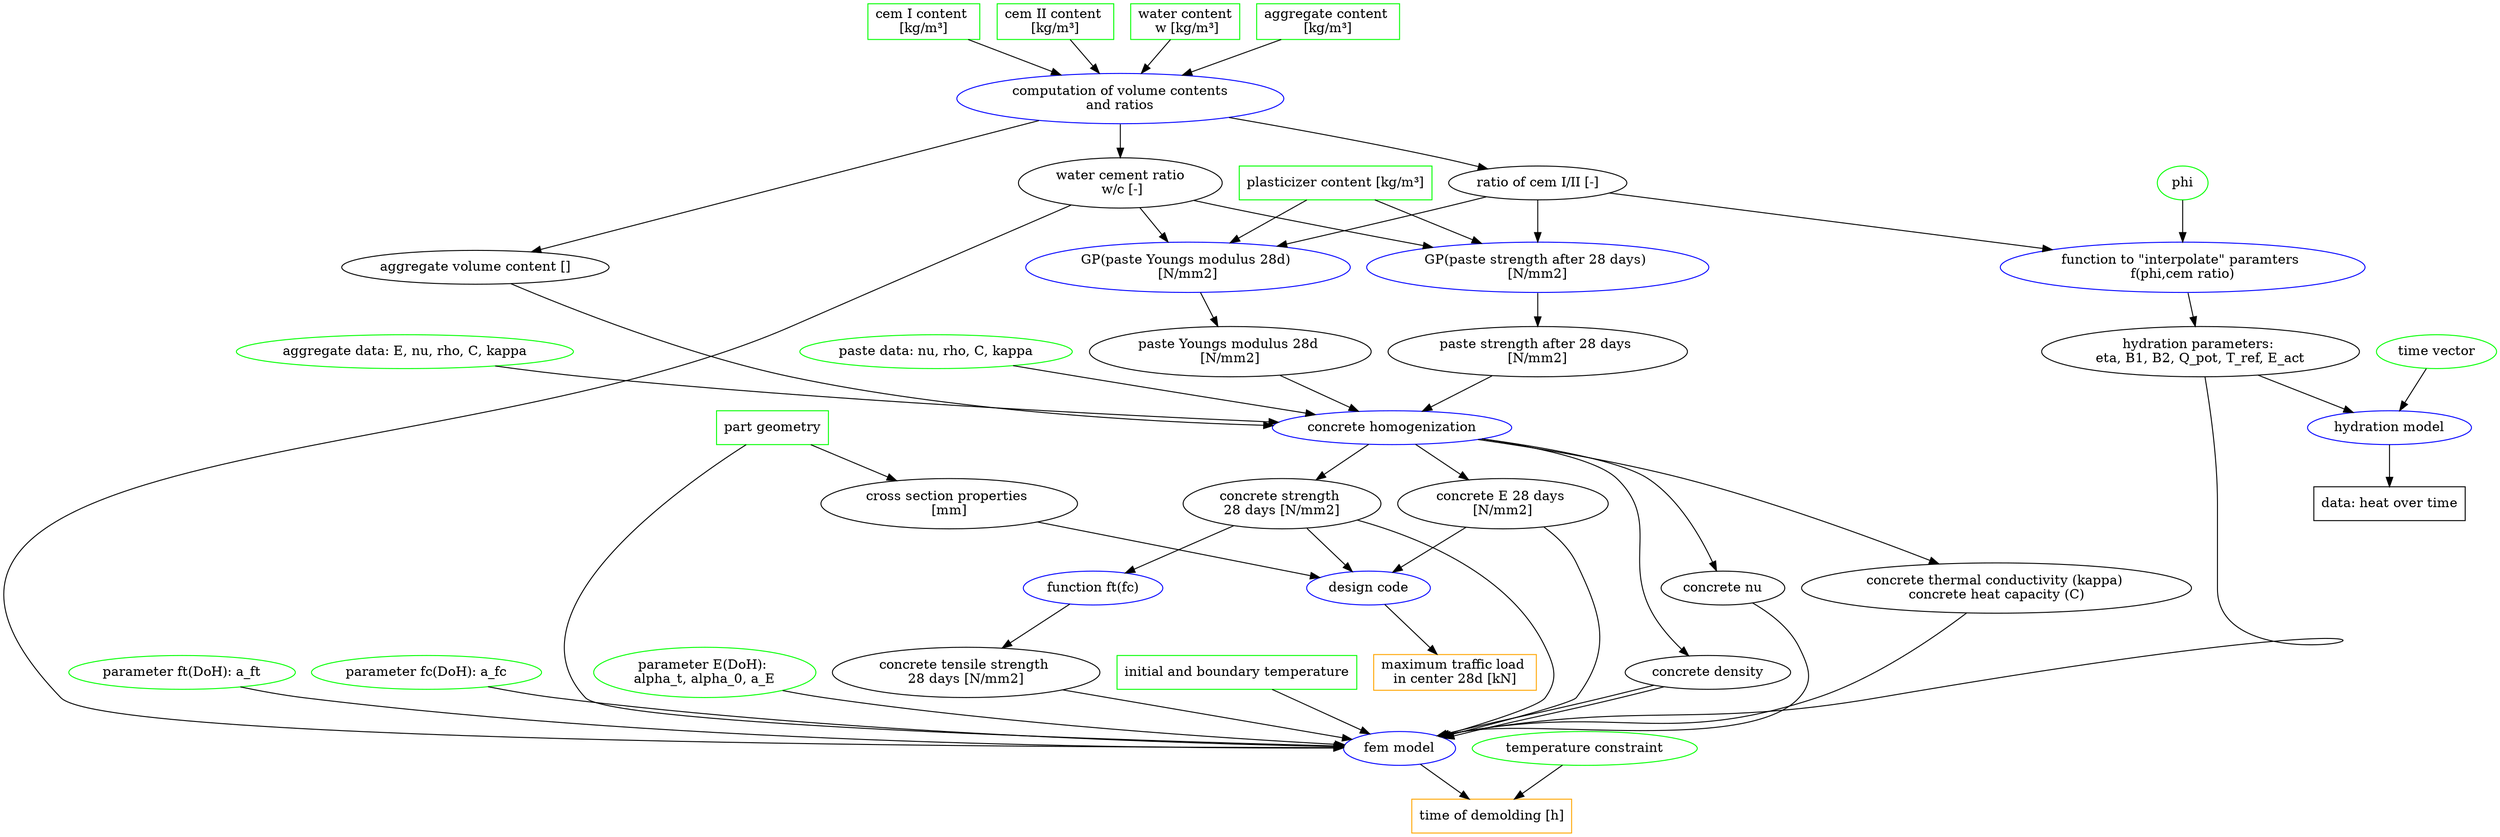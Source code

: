 // LebeDigital 
digraph LebeDigital {
	cemI [label="cem I content 
[kg/m³]" color=green shape=rectangle]
	cemI -> "volume computation"
	cemII -> "volume computation"
	w -> "volume computation"
	"volume computation" -> ratio_cemI_cemII
	cemII [label="cem II content 
[kg/m³]" color=green shape=rectangle]
	plasticizer [label="plasticizer content [kg/m³]" color=green shape=rectangle]
	"aggregate content" [label="aggregate content 
[kg/m³]" color=green shape=rectangle]
	ratio_cemI_cemII [label="ratio of cem I/II [-]"]
	w [label="water content
 w [kg/m³]" color=green shape=rectangle]
	"volume computation" -> "w/c"
	"w/c" [label="water cement ratio
 w/c [-]"]
	plasticizer -> "paste strength 28d"
	plasticizer -> "E paste"
	"volume computation" [label="computation of volume contents
and ratios" color=blue]
	"aggregate volume content" [label="aggregate volume content []"]
	"aggregate volume content" -> "concrete homogenization"
	"volume computation" -> "aggregate volume content"
	ratio_cemI_cemII -> "E paste"
	ratio_cemI_cemII -> "paste strength 28d"
	"w/c" -> "E paste"
	"w/c" -> "paste strength 28d"
	"concrete E 28d" [label="concrete E 28 days 
[N/mm2]"]
	"concrete E 28d" -> "load bearing capacity"
	"concrete strength 28d" [label="concrete strength 
28 days [N/mm2]"]
	"ft(fc)" -> "concrete tensile strength 28d"
	"concrete tensile strength 28d" [label="concrete tensile strength 
28 days [N/mm2]"]
	"ft(fc)" [label="function ft(fc)" color=blue]
	"concrete strength 28d" -> "load bearing capacity"
	"concrete strength 28d" -> "ft(fc)"
	"cross section" [label="cross section properties 
[mm]"]
	"cross section" -> "load bearing capacity"
	"load bearing capacity" [label="design code" color=blue]
	"load bearing capacity" -> "kpi load bearing capacity"
	"kpi load bearing capacity" [label="maximum traffic load 
in center 28d [kN]" color=orange shape=rectangle]
	"demolding time" [label="time of demolding [h]" color=orange shape=rectangle]
	"fem model" [label="fem model" color=blue]
	"fem model" -> "demolding time"
	"concrete homogenization" [label="concrete homogenization" color=blue]
	"concrete tensile strength 28d" -> "fem model"
	"max temp" [label="temperature constraint" color=green]
	"max temp" -> "demolding time"
	"ft paramter" [label="parameter ft(DoH): a_ft" color=green]
	"ft paramter" -> "fem model"
	"fc paramter" [label="parameter fc(DoH): a_fc" color=green]
	"fc paramter" -> "fem model"
	"E paramter" [label="parameter E(DoH): 
alpha_t, alpha_0, a_E" color=green]
	"E paramter" -> "fem model"
	"aggregate data" [label="aggregate data: E, nu, rho, C, kappa" color=green]
	"aggregate data" -> "concrete homogenization"
	"paste data" [label="paste data: nu, rho, C, kappa" color=green]
	"paste data" -> "concrete homogenization"
	"paste strength 28d" [label="GP(paste strength after 28 days) 
[N/mm2]" color=blue]
	"param paste strength 28d" [label="paste strength after 28 days 
[N/mm2]"]
	"paste strength 28d" -> "param paste strength 28d"
	"param paste strength 28d" -> "concrete homogenization"
	"concrete homogenization" -> "concrete strength 28d"
	"concrete homogenization" -> "concrete E 28d"
	"E paste" [label="GP(paste Youngs modulus 28d) 
[N/mm2]" color=blue]
	"E paste" -> "param E paste"
	"param E paste" [label="paste Youngs modulus 28d 
[N/mm2]"]
	"param E paste" -> "concrete homogenization"
	"aggregate content" -> "volume computation"
	geometry [label="part geometry" color=green shape=rectangle]
	geometry -> "fem model"
	geometry -> "cross section"
	"fem temperature" [label="initial and boundary temperature" color=green shape=rectangle]
	"fem temperature" -> "fem model"
	"concrete density" -> "fem model"
	"concrete density" [label="concrete density"]
	"concrete density" -> "fem model"
	"concrete nu" [label="concrete nu"]
	"concrete thermal" [label="concrete thermal conductivity (kappa) 
concrete heat capacity (C)"]
	"concrete homogenization" -> "concrete density"
	"concrete homogenization" -> "concrete nu"
	"concrete homogenization" -> "concrete thermal"
	"concrete thermal" -> "fem model"
	"concrete nu" -> "fem model"
	"concrete strength 28d" -> "fem model"
	"concrete E 28d" -> "fem model"
	phi [label=phi color=green]
	phi -> interpolation
	interpolation [label="function to \"interpolate\" paramters 
f(phi,cem ratio)" color=blue]
	interpolation -> "hydration parameters"
	"hydration parameters" [label="hydration parameters: 
eta, B1, B2, Q_pot, T_ref, E_act"]
	"hydration parameters" -> "fem model"
	"time vector" [label="time vector" color=green]
	"time vector" -> "hydration model"
	"hydration parameters" -> "hydration model"
	"hydration model" [label="hydration model" color=blue]
	"hydration model" -> "hydration output"
	"hydration output" [label="data: heat over time" shape=rectangle]
	ratio_cemI_cemII -> interpolation
	"w/c" -> "fem model"
}
